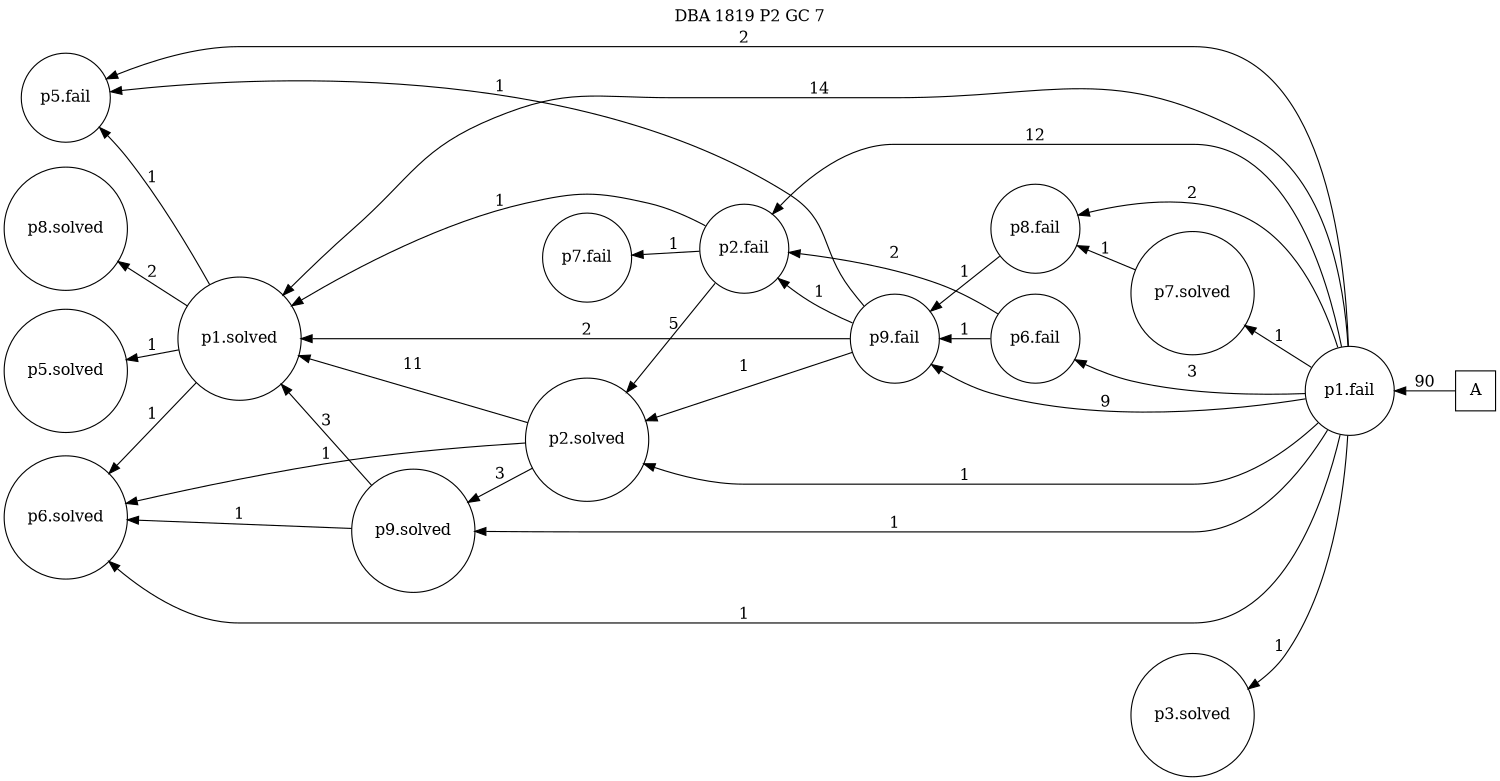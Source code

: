 digraph DBA_1819_P2_GC_7 {
labelloc="tl"
label= " DBA 1819 P2 GC 7 "
rankdir="RL";
graph [ size=" 10 , 10 !"]

"A" [shape="square" label="A"]
"p1.fail" [shape="circle" label="p1.fail"]
"p2.fail" [shape="circle" label="p2.fail"]
"p9.fail" [shape="circle" label="p9.fail"]
"p6.fail" [shape="circle" label="p6.fail"]
"p7.fail" [shape="circle" label="p7.fail"]
"p5.fail" [shape="circle" label="p5.fail"]
"p8.fail" [shape="circle" label="p8.fail"]
"p2.solved" [shape="circle" label="p2.solved"]
"p1.solved" [shape="circle" label="p1.solved"]
"p6.solved" [shape="circle" label="p6.solved"]
"p9.solved" [shape="circle" label="p9.solved"]
"p5.solved" [shape="circle" label="p5.solved"]
"p7.solved" [shape="circle" label="p7.solved"]
"p8.solved" [shape="circle" label="p8.solved"]
"p3.solved" [shape="circle" label="p3.solved"]
"A" -> "p1.fail" [ label=90]
"p1.fail" -> "p2.fail" [ label=12]
"p1.fail" -> "p9.fail" [ label=9]
"p1.fail" -> "p6.fail" [ label=3]
"p1.fail" -> "p5.fail" [ label=2]
"p1.fail" -> "p8.fail" [ label=2]
"p1.fail" -> "p2.solved" [ label=1]
"p1.fail" -> "p1.solved" [ label=14]
"p1.fail" -> "p6.solved" [ label=1]
"p1.fail" -> "p9.solved" [ label=1]
"p1.fail" -> "p7.solved" [ label=1]
"p1.fail" -> "p3.solved" [ label=1]
"p2.fail" -> "p7.fail" [ label=1]
"p2.fail" -> "p2.solved" [ label=5]
"p2.fail" -> "p1.solved" [ label=1]
"p9.fail" -> "p2.fail" [ label=1]
"p9.fail" -> "p5.fail" [ label=1]
"p9.fail" -> "p2.solved" [ label=1]
"p9.fail" -> "p1.solved" [ label=2]
"p6.fail" -> "p2.fail" [ label=2]
"p6.fail" -> "p9.fail" [ label=1]
"p8.fail" -> "p9.fail" [ label=1]
"p2.solved" -> "p1.solved" [ label=11]
"p2.solved" -> "p6.solved" [ label=1]
"p2.solved" -> "p9.solved" [ label=3]
"p1.solved" -> "p5.fail" [ label=1]
"p1.solved" -> "p6.solved" [ label=1]
"p1.solved" -> "p5.solved" [ label=1]
"p1.solved" -> "p8.solved" [ label=2]
"p9.solved" -> "p1.solved" [ label=3]
"p9.solved" -> "p6.solved" [ label=1]
"p7.solved" -> "p8.fail" [ label=1]
}
